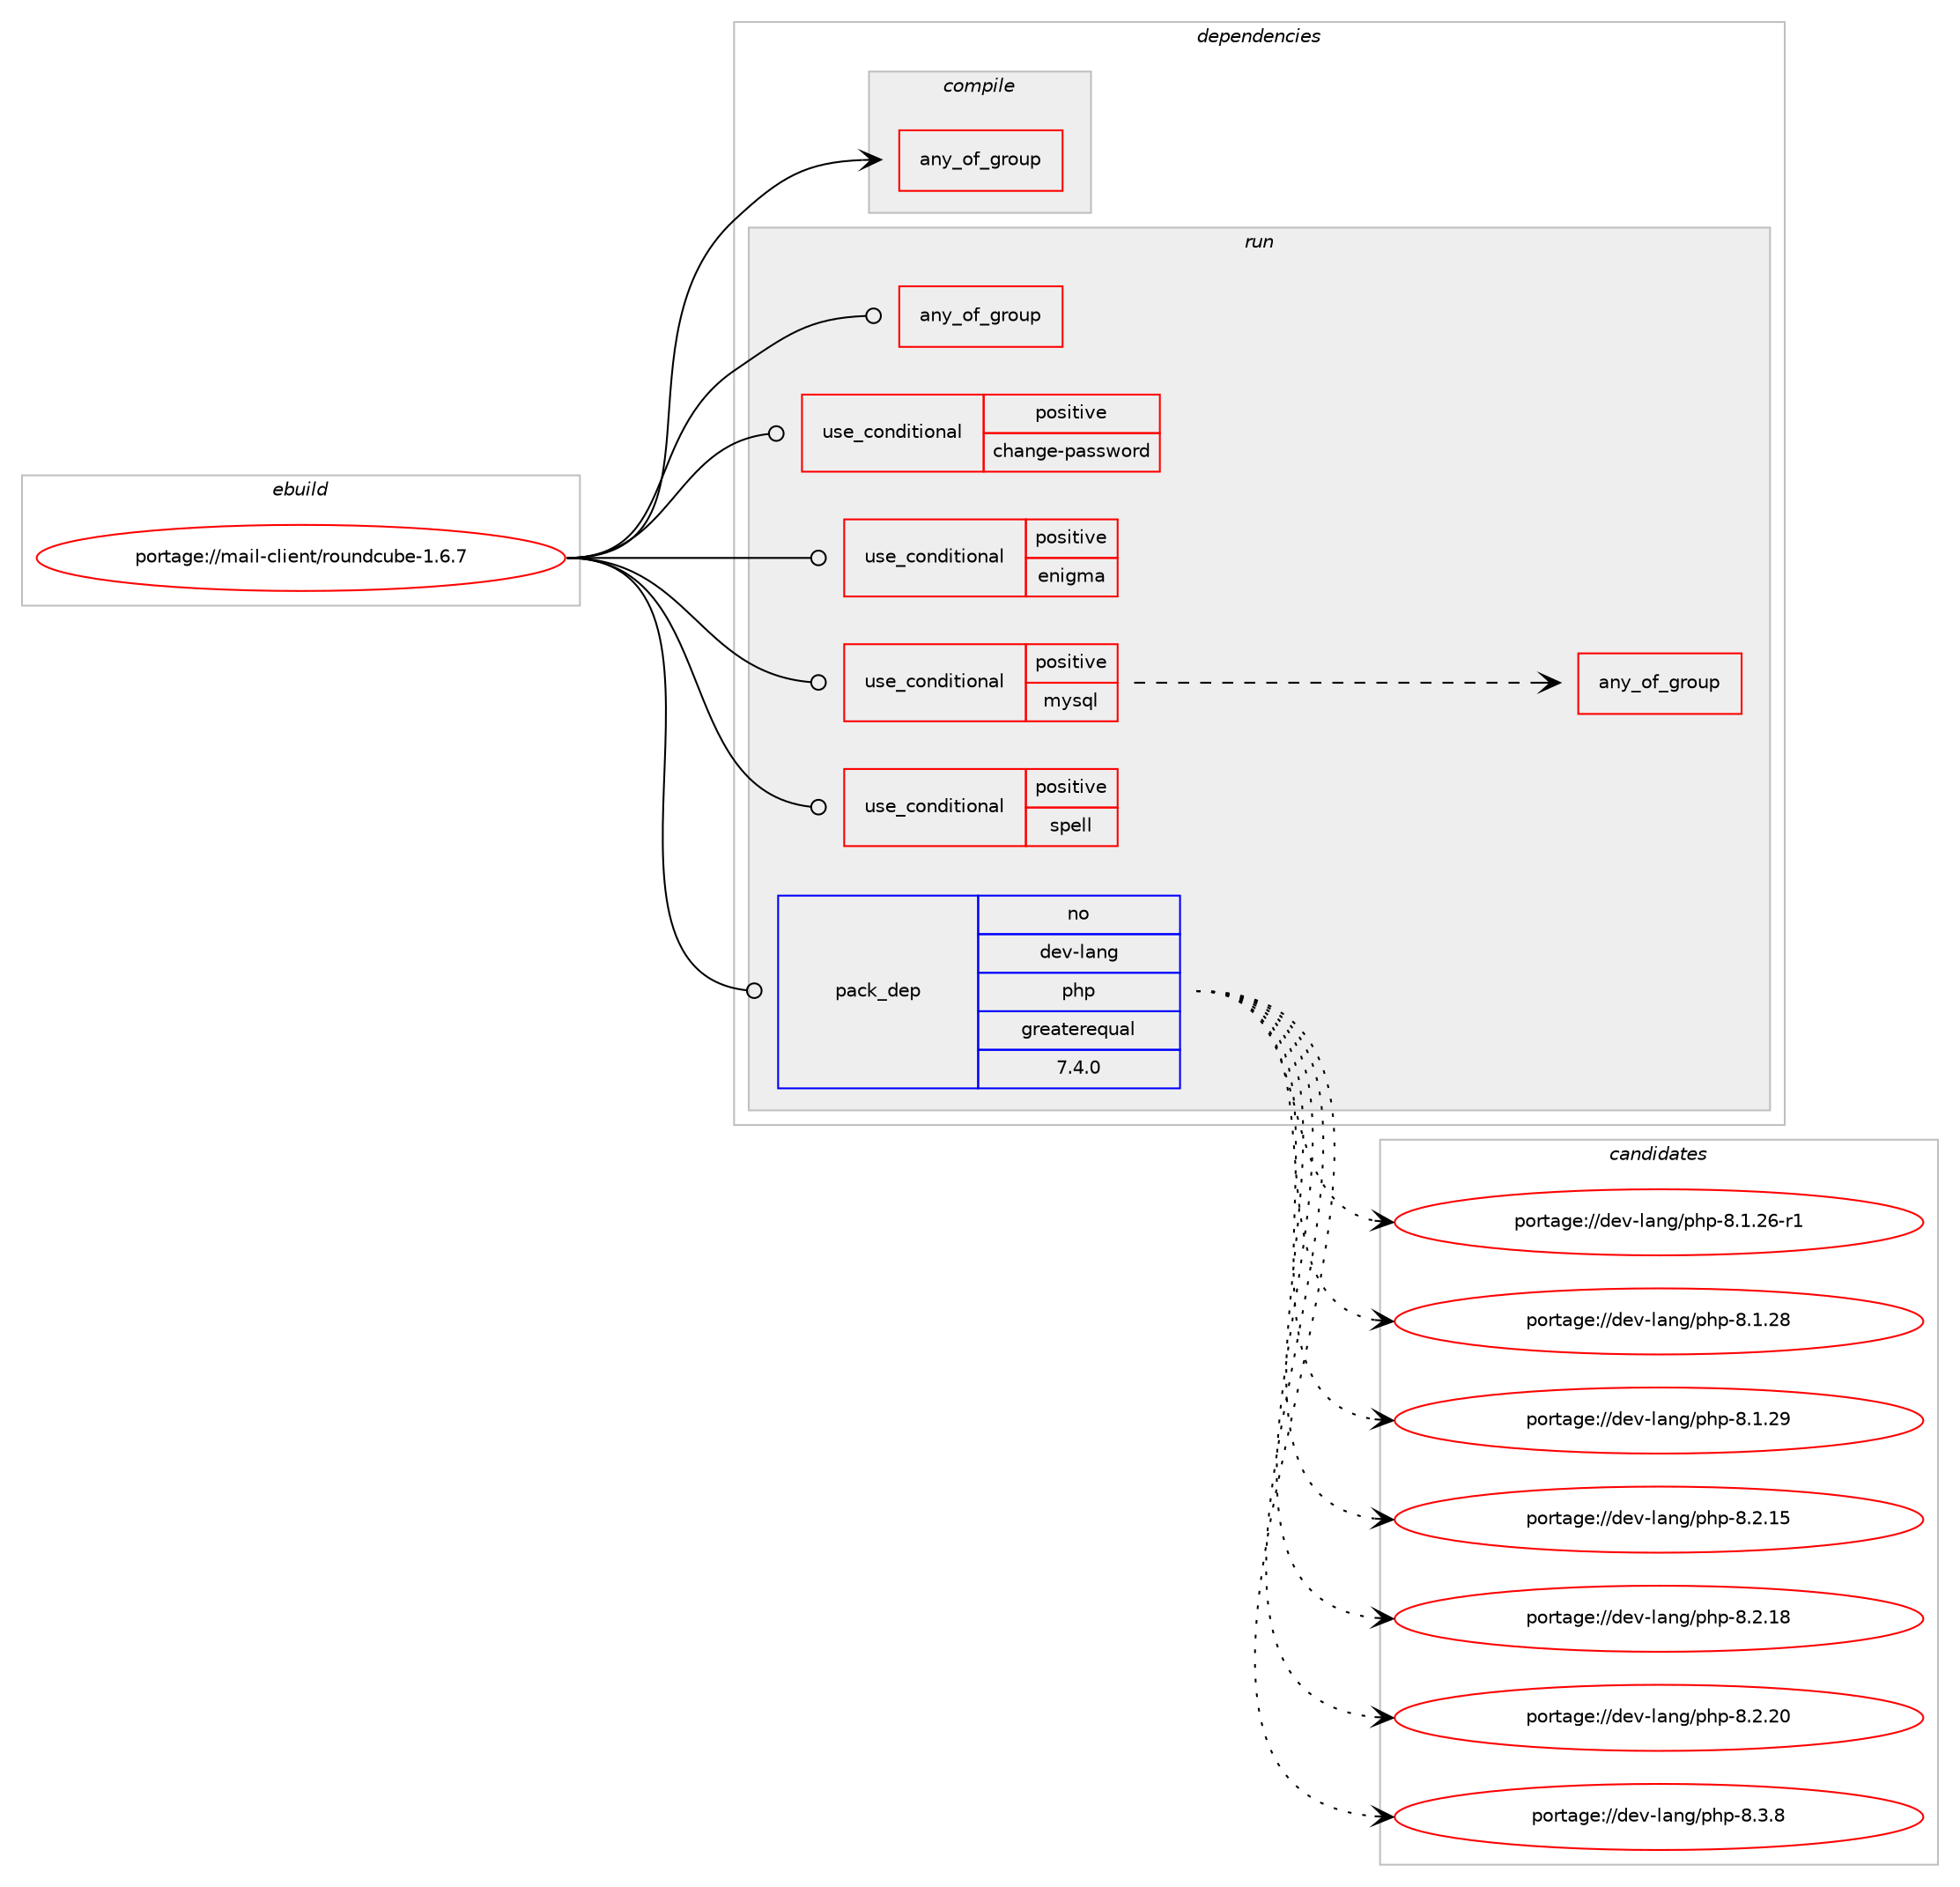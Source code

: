 digraph prolog {

# *************
# Graph options
# *************

newrank=true;
concentrate=true;
compound=true;
graph [rankdir=LR,fontname=Helvetica,fontsize=10,ranksep=1.5];#, ranksep=2.5, nodesep=0.2];
edge  [arrowhead=vee];
node  [fontname=Helvetica,fontsize=10];

# **********
# The ebuild
# **********

subgraph cluster_leftcol {
color=gray;
rank=same;
label=<<i>ebuild</i>>;
id [label="portage://mail-client/roundcube-1.6.7", color=red, width=4, href="../mail-client/roundcube-1.6.7.svg"];
}

# ****************
# The dependencies
# ****************

subgraph cluster_midcol {
color=gray;
label=<<i>dependencies</i>>;
subgraph cluster_compile {
fillcolor="#eeeeee";
style=filled;
label=<<i>compile</i>>;
subgraph any2050 {
dependency145962 [label=<<TABLE BORDER="0" CELLBORDER="1" CELLSPACING="0" CELLPADDING="4"><TR><TD CELLPADDING="10">any_of_group</TD></TR></TABLE>>, shape=none, color=red];# *** BEGIN UNKNOWN DEPENDENCY TYPE (TODO) ***
# dependency145962 -> package_dependency(portage://mail-client/roundcube-1.6.7,install,no,virtual,httpd-cgi,none,[,,],[],[])
# *** END UNKNOWN DEPENDENCY TYPE (TODO) ***

# *** BEGIN UNKNOWN DEPENDENCY TYPE (TODO) ***
# dependency145962 -> package_dependency(portage://mail-client/roundcube-1.6.7,install,no,virtual,httpd-fastcgi,none,[,,],[],[])
# *** END UNKNOWN DEPENDENCY TYPE (TODO) ***

}
id:e -> dependency145962:w [weight=20,style="solid",arrowhead="vee"];
# *** BEGIN UNKNOWN DEPENDENCY TYPE (TODO) ***
# id -> package_dependency(portage://mail-client/roundcube-1.6.7,install,no,app-admin,webapp-config,none,[,,],[],[])
# *** END UNKNOWN DEPENDENCY TYPE (TODO) ***

}
subgraph cluster_compileandrun {
fillcolor="#eeeeee";
style=filled;
label=<<i>compile and run</i>>;
}
subgraph cluster_run {
fillcolor="#eeeeee";
style=filled;
label=<<i>run</i>>;
subgraph any2051 {
dependency145963 [label=<<TABLE BORDER="0" CELLBORDER="1" CELLSPACING="0" CELLPADDING="4"><TR><TD CELLPADDING="10">any_of_group</TD></TR></TABLE>>, shape=none, color=red];# *** BEGIN UNKNOWN DEPENDENCY TYPE (TODO) ***
# dependency145963 -> package_dependency(portage://mail-client/roundcube-1.6.7,run,no,virtual,httpd-cgi,none,[,,],[],[])
# *** END UNKNOWN DEPENDENCY TYPE (TODO) ***

# *** BEGIN UNKNOWN DEPENDENCY TYPE (TODO) ***
# dependency145963 -> package_dependency(portage://mail-client/roundcube-1.6.7,run,no,virtual,httpd-fastcgi,none,[,,],[],[])
# *** END UNKNOWN DEPENDENCY TYPE (TODO) ***

}
id:e -> dependency145963:w [weight=20,style="solid",arrowhead="odot"];
subgraph cond68247 {
dependency145964 [label=<<TABLE BORDER="0" CELLBORDER="1" CELLSPACING="0" CELLPADDING="4"><TR><TD ROWSPAN="3" CELLPADDING="10">use_conditional</TD></TR><TR><TD>positive</TD></TR><TR><TD>change-password</TD></TR></TABLE>>, shape=none, color=red];
# *** BEGIN UNKNOWN DEPENDENCY TYPE (TODO) ***
# dependency145964 -> package_dependency(portage://mail-client/roundcube-1.6.7,run,no,dev-lang,php,none,[,,],[],[use(enable(sockets),none)])
# *** END UNKNOWN DEPENDENCY TYPE (TODO) ***

}
id:e -> dependency145964:w [weight=20,style="solid",arrowhead="odot"];
subgraph cond68248 {
dependency145965 [label=<<TABLE BORDER="0" CELLBORDER="1" CELLSPACING="0" CELLPADDING="4"><TR><TD ROWSPAN="3" CELLPADDING="10">use_conditional</TD></TR><TR><TD>positive</TD></TR><TR><TD>enigma</TD></TR></TABLE>>, shape=none, color=red];
# *** BEGIN UNKNOWN DEPENDENCY TYPE (TODO) ***
# dependency145965 -> package_dependency(portage://mail-client/roundcube-1.6.7,run,no,app-crypt,gnupg,none,[,,],[],[])
# *** END UNKNOWN DEPENDENCY TYPE (TODO) ***

}
id:e -> dependency145965:w [weight=20,style="solid",arrowhead="odot"];
subgraph cond68249 {
dependency145966 [label=<<TABLE BORDER="0" CELLBORDER="1" CELLSPACING="0" CELLPADDING="4"><TR><TD ROWSPAN="3" CELLPADDING="10">use_conditional</TD></TR><TR><TD>positive</TD></TR><TR><TD>mysql</TD></TR></TABLE>>, shape=none, color=red];
subgraph any2052 {
dependency145967 [label=<<TABLE BORDER="0" CELLBORDER="1" CELLSPACING="0" CELLPADDING="4"><TR><TD CELLPADDING="10">any_of_group</TD></TR></TABLE>>, shape=none, color=red];# *** BEGIN UNKNOWN DEPENDENCY TYPE (TODO) ***
# dependency145967 -> package_dependency(portage://mail-client/roundcube-1.6.7,run,no,dev-lang,php,none,[,,],[],[use(enable(mysql),none)])
# *** END UNKNOWN DEPENDENCY TYPE (TODO) ***

# *** BEGIN UNKNOWN DEPENDENCY TYPE (TODO) ***
# dependency145967 -> package_dependency(portage://mail-client/roundcube-1.6.7,run,no,dev-lang,php,none,[,,],[],[use(enable(mysqli),none)])
# *** END UNKNOWN DEPENDENCY TYPE (TODO) ***

}
dependency145966:e -> dependency145967:w [weight=20,style="dashed",arrowhead="vee"];
}
id:e -> dependency145966:w [weight=20,style="solid",arrowhead="odot"];
subgraph cond68250 {
dependency145968 [label=<<TABLE BORDER="0" CELLBORDER="1" CELLSPACING="0" CELLPADDING="4"><TR><TD ROWSPAN="3" CELLPADDING="10">use_conditional</TD></TR><TR><TD>positive</TD></TR><TR><TD>spell</TD></TR></TABLE>>, shape=none, color=red];
# *** BEGIN UNKNOWN DEPENDENCY TYPE (TODO) ***
# dependency145968 -> package_dependency(portage://mail-client/roundcube-1.6.7,run,no,dev-lang,php,none,[,,],[],[use(enable(curl),none),use(enable(spell),none)])
# *** END UNKNOWN DEPENDENCY TYPE (TODO) ***

}
id:e -> dependency145968:w [weight=20,style="solid",arrowhead="odot"];
# *** BEGIN UNKNOWN DEPENDENCY TYPE (TODO) ***
# id -> package_dependency(portage://mail-client/roundcube-1.6.7,run,no,app-admin,webapp-config,none,[,,],[],[])
# *** END UNKNOWN DEPENDENCY TYPE (TODO) ***

subgraph pack75512 {
dependency145969 [label=<<TABLE BORDER="0" CELLBORDER="1" CELLSPACING="0" CELLPADDING="4" WIDTH="220"><TR><TD ROWSPAN="6" CELLPADDING="30">pack_dep</TD></TR><TR><TD WIDTH="110">no</TD></TR><TR><TD>dev-lang</TD></TR><TR><TD>php</TD></TR><TR><TD>greaterequal</TD></TR><TR><TD>7.4.0</TD></TR></TABLE>>, shape=none, color=blue];
}
id:e -> dependency145969:w [weight=20,style="solid",arrowhead="odot"];
# *** BEGIN UNKNOWN DEPENDENCY TYPE (TODO) ***
# id -> package_dependency(portage://mail-client/roundcube-1.6.7,run,no,virtual,httpd-php,none,[,,],[],[])
# *** END UNKNOWN DEPENDENCY TYPE (TODO) ***

}
}

# **************
# The candidates
# **************

subgraph cluster_choices {
rank=same;
color=gray;
label=<<i>candidates</i>>;

subgraph choice75512 {
color=black;
nodesep=1;
choice100101118451089711010347112104112455646494650544511449 [label="portage://dev-lang/php-8.1.26-r1", color=red, width=4,href="../dev-lang/php-8.1.26-r1.svg"];
choice10010111845108971101034711210411245564649465056 [label="portage://dev-lang/php-8.1.28", color=red, width=4,href="../dev-lang/php-8.1.28.svg"];
choice10010111845108971101034711210411245564649465057 [label="portage://dev-lang/php-8.1.29", color=red, width=4,href="../dev-lang/php-8.1.29.svg"];
choice10010111845108971101034711210411245564650464953 [label="portage://dev-lang/php-8.2.15", color=red, width=4,href="../dev-lang/php-8.2.15.svg"];
choice10010111845108971101034711210411245564650464956 [label="portage://dev-lang/php-8.2.18", color=red, width=4,href="../dev-lang/php-8.2.18.svg"];
choice10010111845108971101034711210411245564650465048 [label="portage://dev-lang/php-8.2.20", color=red, width=4,href="../dev-lang/php-8.2.20.svg"];
choice100101118451089711010347112104112455646514656 [label="portage://dev-lang/php-8.3.8", color=red, width=4,href="../dev-lang/php-8.3.8.svg"];
dependency145969:e -> choice100101118451089711010347112104112455646494650544511449:w [style=dotted,weight="100"];
dependency145969:e -> choice10010111845108971101034711210411245564649465056:w [style=dotted,weight="100"];
dependency145969:e -> choice10010111845108971101034711210411245564649465057:w [style=dotted,weight="100"];
dependency145969:e -> choice10010111845108971101034711210411245564650464953:w [style=dotted,weight="100"];
dependency145969:e -> choice10010111845108971101034711210411245564650464956:w [style=dotted,weight="100"];
dependency145969:e -> choice10010111845108971101034711210411245564650465048:w [style=dotted,weight="100"];
dependency145969:e -> choice100101118451089711010347112104112455646514656:w [style=dotted,weight="100"];
}
}

}
